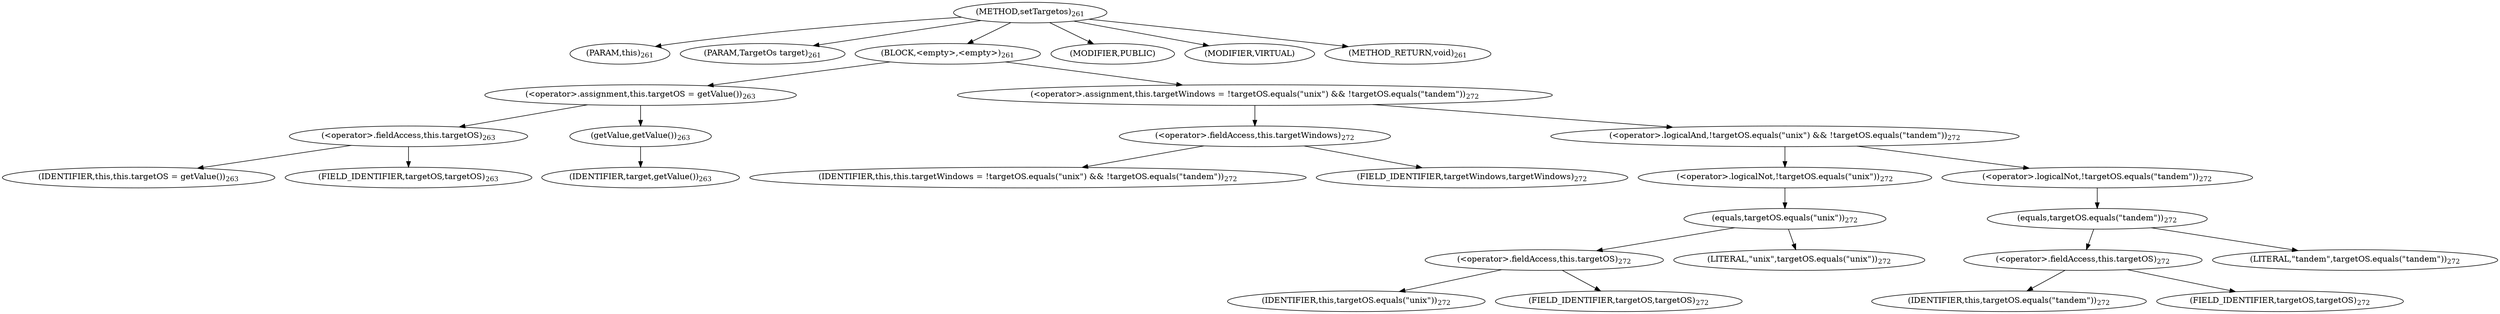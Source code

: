 digraph "setTargetos" {  
"375" [label = <(METHOD,setTargetos)<SUB>261</SUB>> ]
"376" [label = <(PARAM,this)<SUB>261</SUB>> ]
"377" [label = <(PARAM,TargetOs target)<SUB>261</SUB>> ]
"378" [label = <(BLOCK,&lt;empty&gt;,&lt;empty&gt;)<SUB>261</SUB>> ]
"379" [label = <(&lt;operator&gt;.assignment,this.targetOS = getValue())<SUB>263</SUB>> ]
"380" [label = <(&lt;operator&gt;.fieldAccess,this.targetOS)<SUB>263</SUB>> ]
"381" [label = <(IDENTIFIER,this,this.targetOS = getValue())<SUB>263</SUB>> ]
"382" [label = <(FIELD_IDENTIFIER,targetOS,targetOS)<SUB>263</SUB>> ]
"383" [label = <(getValue,getValue())<SUB>263</SUB>> ]
"384" [label = <(IDENTIFIER,target,getValue())<SUB>263</SUB>> ]
"385" [label = <(&lt;operator&gt;.assignment,this.targetWindows = !targetOS.equals(&quot;unix&quot;) &amp;&amp; !targetOS.equals(&quot;tandem&quot;))<SUB>272</SUB>> ]
"386" [label = <(&lt;operator&gt;.fieldAccess,this.targetWindows)<SUB>272</SUB>> ]
"387" [label = <(IDENTIFIER,this,this.targetWindows = !targetOS.equals(&quot;unix&quot;) &amp;&amp; !targetOS.equals(&quot;tandem&quot;))<SUB>272</SUB>> ]
"388" [label = <(FIELD_IDENTIFIER,targetWindows,targetWindows)<SUB>272</SUB>> ]
"389" [label = <(&lt;operator&gt;.logicalAnd,!targetOS.equals(&quot;unix&quot;) &amp;&amp; !targetOS.equals(&quot;tandem&quot;))<SUB>272</SUB>> ]
"390" [label = <(&lt;operator&gt;.logicalNot,!targetOS.equals(&quot;unix&quot;))<SUB>272</SUB>> ]
"391" [label = <(equals,targetOS.equals(&quot;unix&quot;))<SUB>272</SUB>> ]
"392" [label = <(&lt;operator&gt;.fieldAccess,this.targetOS)<SUB>272</SUB>> ]
"393" [label = <(IDENTIFIER,this,targetOS.equals(&quot;unix&quot;))<SUB>272</SUB>> ]
"394" [label = <(FIELD_IDENTIFIER,targetOS,targetOS)<SUB>272</SUB>> ]
"395" [label = <(LITERAL,&quot;unix&quot;,targetOS.equals(&quot;unix&quot;))<SUB>272</SUB>> ]
"396" [label = <(&lt;operator&gt;.logicalNot,!targetOS.equals(&quot;tandem&quot;))<SUB>272</SUB>> ]
"397" [label = <(equals,targetOS.equals(&quot;tandem&quot;))<SUB>272</SUB>> ]
"398" [label = <(&lt;operator&gt;.fieldAccess,this.targetOS)<SUB>272</SUB>> ]
"399" [label = <(IDENTIFIER,this,targetOS.equals(&quot;tandem&quot;))<SUB>272</SUB>> ]
"400" [label = <(FIELD_IDENTIFIER,targetOS,targetOS)<SUB>272</SUB>> ]
"401" [label = <(LITERAL,&quot;tandem&quot;,targetOS.equals(&quot;tandem&quot;))<SUB>272</SUB>> ]
"402" [label = <(MODIFIER,PUBLIC)> ]
"403" [label = <(MODIFIER,VIRTUAL)> ]
"404" [label = <(METHOD_RETURN,void)<SUB>261</SUB>> ]
  "375" -> "376" 
  "375" -> "377" 
  "375" -> "378" 
  "375" -> "402" 
  "375" -> "403" 
  "375" -> "404" 
  "378" -> "379" 
  "378" -> "385" 
  "379" -> "380" 
  "379" -> "383" 
  "380" -> "381" 
  "380" -> "382" 
  "383" -> "384" 
  "385" -> "386" 
  "385" -> "389" 
  "386" -> "387" 
  "386" -> "388" 
  "389" -> "390" 
  "389" -> "396" 
  "390" -> "391" 
  "391" -> "392" 
  "391" -> "395" 
  "392" -> "393" 
  "392" -> "394" 
  "396" -> "397" 
  "397" -> "398" 
  "397" -> "401" 
  "398" -> "399" 
  "398" -> "400" 
}
